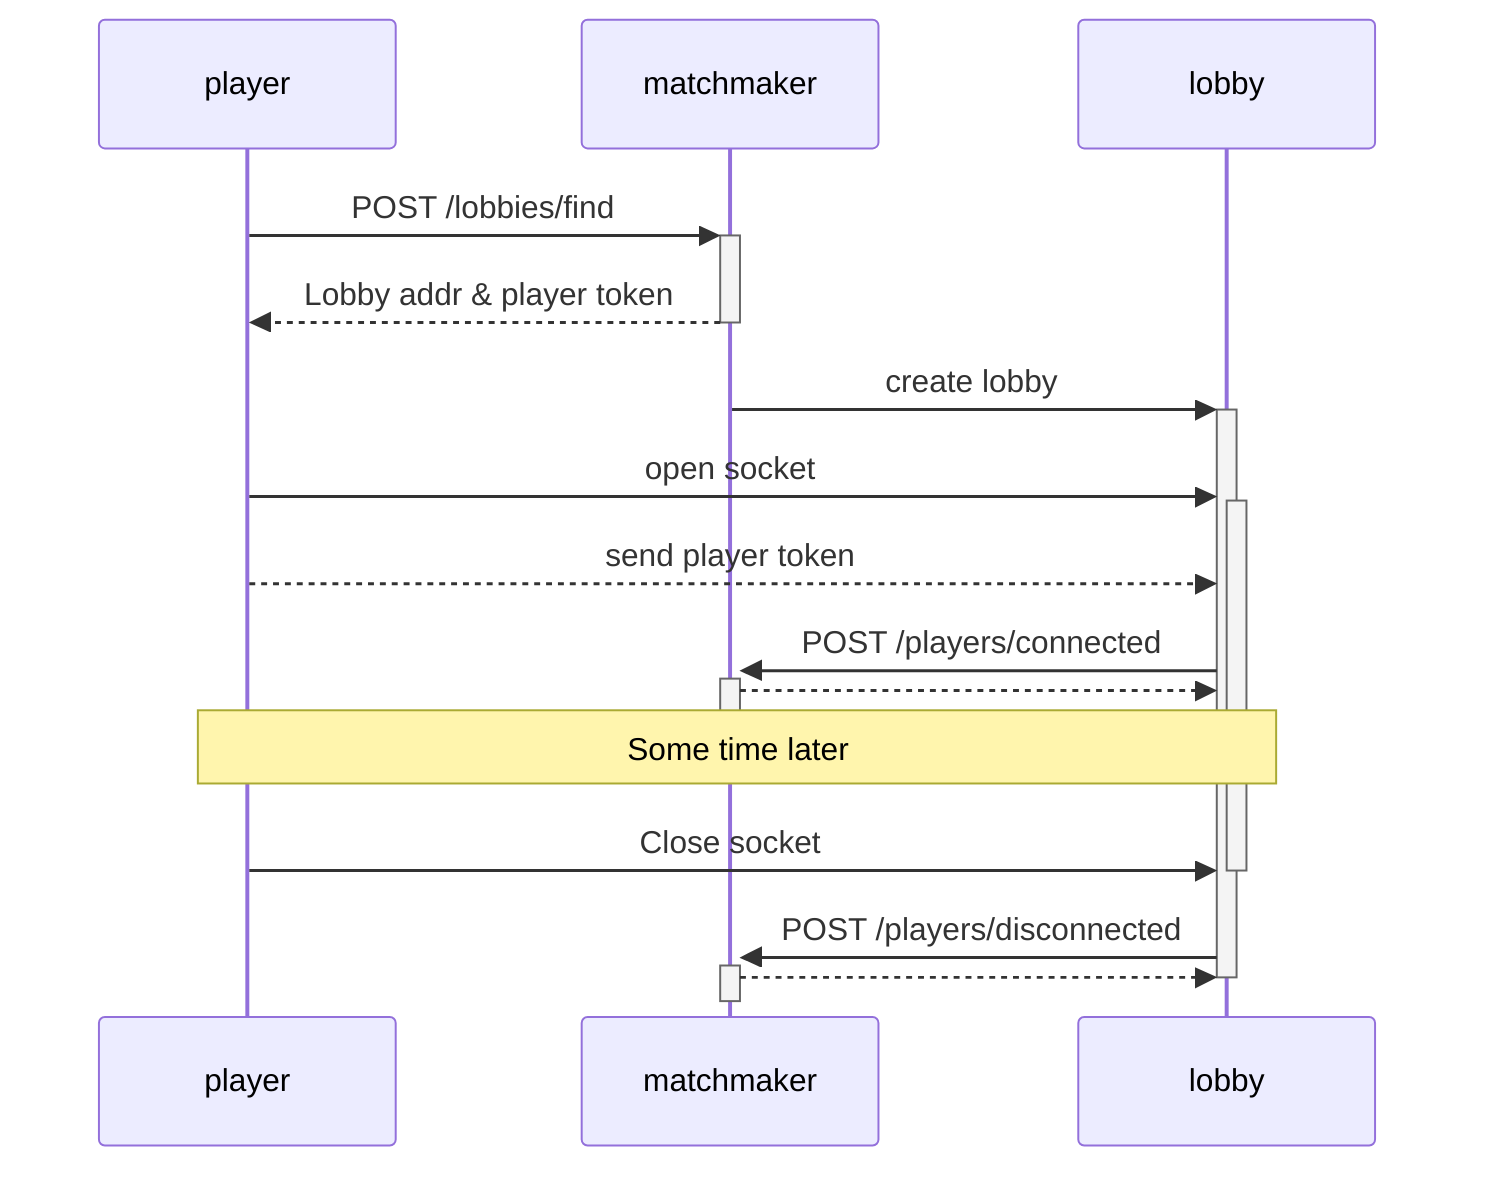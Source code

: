 sequenceDiagram

participant p as player
participant m as matchmaker
participant l as lobby

p->>+m: POST /lobbies/find
m-->>-p: Lobby addr & player token

m->>+l: create lobby

p->>+l: open socket
p-->>l: send player token

l->>+m: POST /players/connected
m-->>-l: 


Note over p, l: Some time later

p->>l: Close socket
deactivate l

l->>+m: POST /players/disconnected
m-->>-l: 

deactivate l